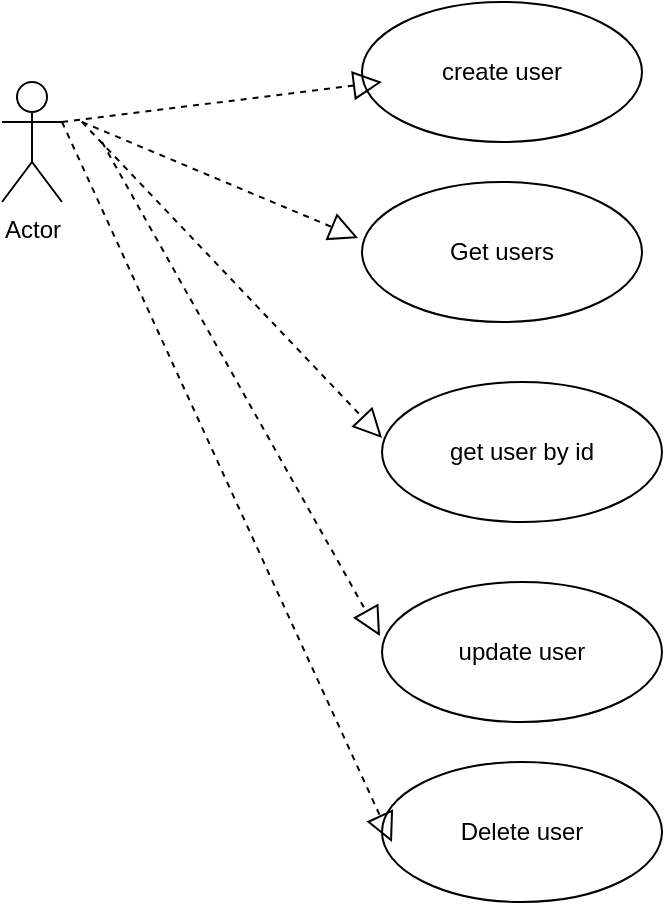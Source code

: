 <mxfile version="21.7.5" type="github">
  <diagram name="Page-1" id="wy1uDOkTjFfYSObw6oI6">
    <mxGraphModel dx="880" dy="478" grid="1" gridSize="10" guides="1" tooltips="1" connect="1" arrows="1" fold="1" page="1" pageScale="1" pageWidth="850" pageHeight="1100" math="0" shadow="0">
      <root>
        <mxCell id="0" />
        <mxCell id="1" parent="0" />
        <mxCell id="uHX7wMrs7N7NSWluRULO-1" value="Actor" style="shape=umlActor;verticalLabelPosition=bottom;verticalAlign=top;html=1;" parent="1" vertex="1">
          <mxGeometry x="230" y="170" width="30" height="60" as="geometry" />
        </mxCell>
        <mxCell id="uHX7wMrs7N7NSWluRULO-2" value="create user" style="ellipse;whiteSpace=wrap;html=1;" parent="1" vertex="1">
          <mxGeometry x="410" y="130" width="140" height="70" as="geometry" />
        </mxCell>
        <mxCell id="uHX7wMrs7N7NSWluRULO-3" value="" style="endArrow=block;dashed=1;endFill=0;endSize=12;html=1;rounded=0;exitX=1;exitY=0.333;exitDx=0;exitDy=0;exitPerimeter=0;" parent="1" source="uHX7wMrs7N7NSWluRULO-1" edge="1">
          <mxGeometry width="160" relative="1" as="geometry">
            <mxPoint x="260" y="170" as="sourcePoint" />
            <mxPoint x="420" y="170" as="targetPoint" />
          </mxGeometry>
        </mxCell>
        <mxCell id="uHX7wMrs7N7NSWluRULO-4" value="Get users" style="ellipse;whiteSpace=wrap;html=1;" parent="1" vertex="1">
          <mxGeometry x="410" y="220" width="140" height="70" as="geometry" />
        </mxCell>
        <mxCell id="uHX7wMrs7N7NSWluRULO-5" value="get user by id" style="ellipse;whiteSpace=wrap;html=1;" parent="1" vertex="1">
          <mxGeometry x="420" y="320" width="140" height="70" as="geometry" />
        </mxCell>
        <mxCell id="uHX7wMrs7N7NSWluRULO-6" value="update user" style="ellipse;whiteSpace=wrap;html=1;" parent="1" vertex="1">
          <mxGeometry x="420" y="420" width="140" height="70" as="geometry" />
        </mxCell>
        <mxCell id="uHX7wMrs7N7NSWluRULO-7" value="Delete user" style="ellipse;whiteSpace=wrap;html=1;" parent="1" vertex="1">
          <mxGeometry x="420" y="510" width="140" height="70" as="geometry" />
        </mxCell>
        <mxCell id="uHX7wMrs7N7NSWluRULO-8" value="" style="endArrow=block;dashed=1;endFill=0;endSize=12;html=1;rounded=0;entryX=-0.014;entryY=0.4;entryDx=0;entryDy=0;entryPerimeter=0;" parent="1" target="uHX7wMrs7N7NSWluRULO-4" edge="1">
          <mxGeometry width="160" relative="1" as="geometry">
            <mxPoint x="270" y="190" as="sourcePoint" />
            <mxPoint x="430" y="190" as="targetPoint" />
          </mxGeometry>
        </mxCell>
        <mxCell id="uHX7wMrs7N7NSWluRULO-9" value="" style="endArrow=block;dashed=1;endFill=0;endSize=12;html=1;rounded=0;entryX=-0.014;entryY=0.4;entryDx=0;entryDy=0;entryPerimeter=0;" parent="1" edge="1">
          <mxGeometry width="160" relative="1" as="geometry">
            <mxPoint x="270" y="190" as="sourcePoint" />
            <mxPoint x="420" y="348" as="targetPoint" />
          </mxGeometry>
        </mxCell>
        <mxCell id="uHX7wMrs7N7NSWluRULO-10" value="" style="endArrow=block;dashed=1;endFill=0;endSize=12;html=1;rounded=0;entryX=-0.007;entryY=0.386;entryDx=0;entryDy=0;entryPerimeter=0;" parent="1" target="uHX7wMrs7N7NSWluRULO-6" edge="1">
          <mxGeometry width="160" relative="1" as="geometry">
            <mxPoint x="280" y="200" as="sourcePoint" />
            <mxPoint x="430" y="358" as="targetPoint" />
          </mxGeometry>
        </mxCell>
        <mxCell id="uHX7wMrs7N7NSWluRULO-11" value="" style="endArrow=block;dashed=1;endFill=0;endSize=12;html=1;rounded=0;entryX=-0.007;entryY=0.386;entryDx=0;entryDy=0;entryPerimeter=0;" parent="1" edge="1">
          <mxGeometry width="160" relative="1" as="geometry">
            <mxPoint x="260" y="190" as="sourcePoint" />
            <mxPoint x="425" y="550" as="targetPoint" />
          </mxGeometry>
        </mxCell>
      </root>
    </mxGraphModel>
  </diagram>
</mxfile>
